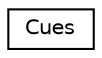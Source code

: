 digraph "Graphical Class Hierarchy"
{
  edge [fontname="Helvetica",fontsize="10",labelfontname="Helvetica",labelfontsize="10"];
  node [fontname="Helvetica",fontsize="10",shape=record];
  rankdir="LR";
  Node0 [label="Cues",height=0.2,width=0.4,color="black", fillcolor="white", style="filled",URL="$class_cues.html"];
}
